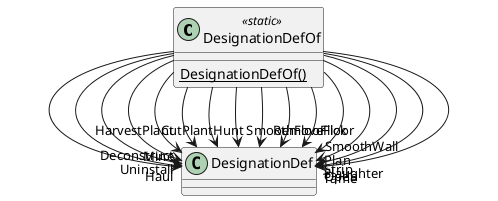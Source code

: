 @startuml
class DesignationDefOf <<static>> {
    {static} DesignationDefOf()
}
DesignationDefOf --> "Haul" DesignationDef
DesignationDefOf --> "Mine" DesignationDef
DesignationDefOf --> "Deconstruct" DesignationDef
DesignationDefOf --> "Uninstall" DesignationDef
DesignationDefOf --> "CutPlant" DesignationDef
DesignationDefOf --> "HarvestPlant" DesignationDef
DesignationDefOf --> "Hunt" DesignationDef
DesignationDefOf --> "SmoothFloor" DesignationDef
DesignationDefOf --> "RemoveFloor" DesignationDef
DesignationDefOf --> "SmoothWall" DesignationDef
DesignationDefOf --> "Flick" DesignationDef
DesignationDefOf --> "Plan" DesignationDef
DesignationDefOf --> "Strip" DesignationDef
DesignationDefOf --> "Slaughter" DesignationDef
DesignationDefOf --> "Tame" DesignationDef
DesignationDefOf --> "Open" DesignationDef
@enduml
